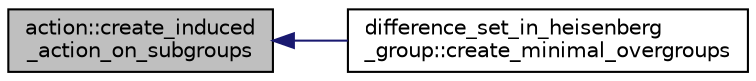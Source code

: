 digraph "action::create_induced_action_on_subgroups"
{
  edge [fontname="Helvetica",fontsize="10",labelfontname="Helvetica",labelfontsize="10"];
  node [fontname="Helvetica",fontsize="10",shape=record];
  rankdir="LR";
  Node2805 [label="action::create_induced\l_action_on_subgroups",height=0.2,width=0.4,color="black", fillcolor="grey75", style="filled", fontcolor="black"];
  Node2805 -> Node2806 [dir="back",color="midnightblue",fontsize="10",style="solid",fontname="Helvetica"];
  Node2806 [label="difference_set_in_heisenberg\l_group::create_minimal_overgroups",height=0.2,width=0.4,color="black", fillcolor="white", style="filled",URL="$de/d8a/classdifference__set__in__heisenberg__group.html#a9bde5ad5da3ebaebf98fbfd3e8110b79"];
}
